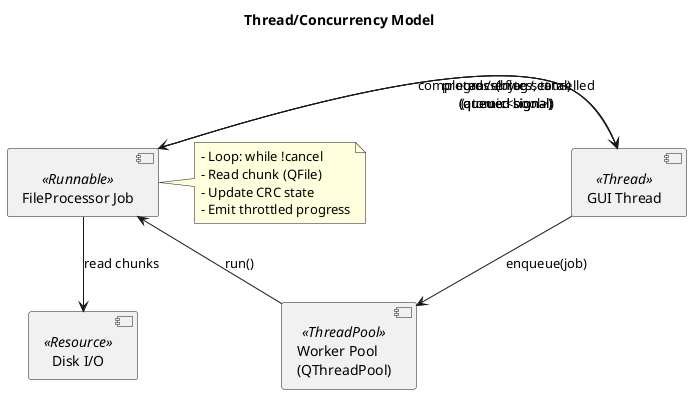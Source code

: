 @startuml Threads
title Thread/Concurrency Model

skinparam shadowing false

component "GUI Thread" as gui <<Thread>>
component "Worker Pool\n(QThreadPool)" as pool <<ThreadPool>>
component "FileProcessor Job" as job <<Runnable>>
component "Disk I/O" as io <<Resource>>

gui -down-> pool : enqueue(job)
pool -down-> job : run()
job -down-> io : read chunks
job -right-> gui : progress(bytes, total)\n(queued signal)
job -right-> gui : completed / error / cancelled\n(queued signal)
gui -left-> job : cancel flag set\n(atomic<bool>)

note right of job
- Loop: while !cancel
- Read chunk (QFile)
- Update CRC state
- Emit throttled progress
end note

@enduml